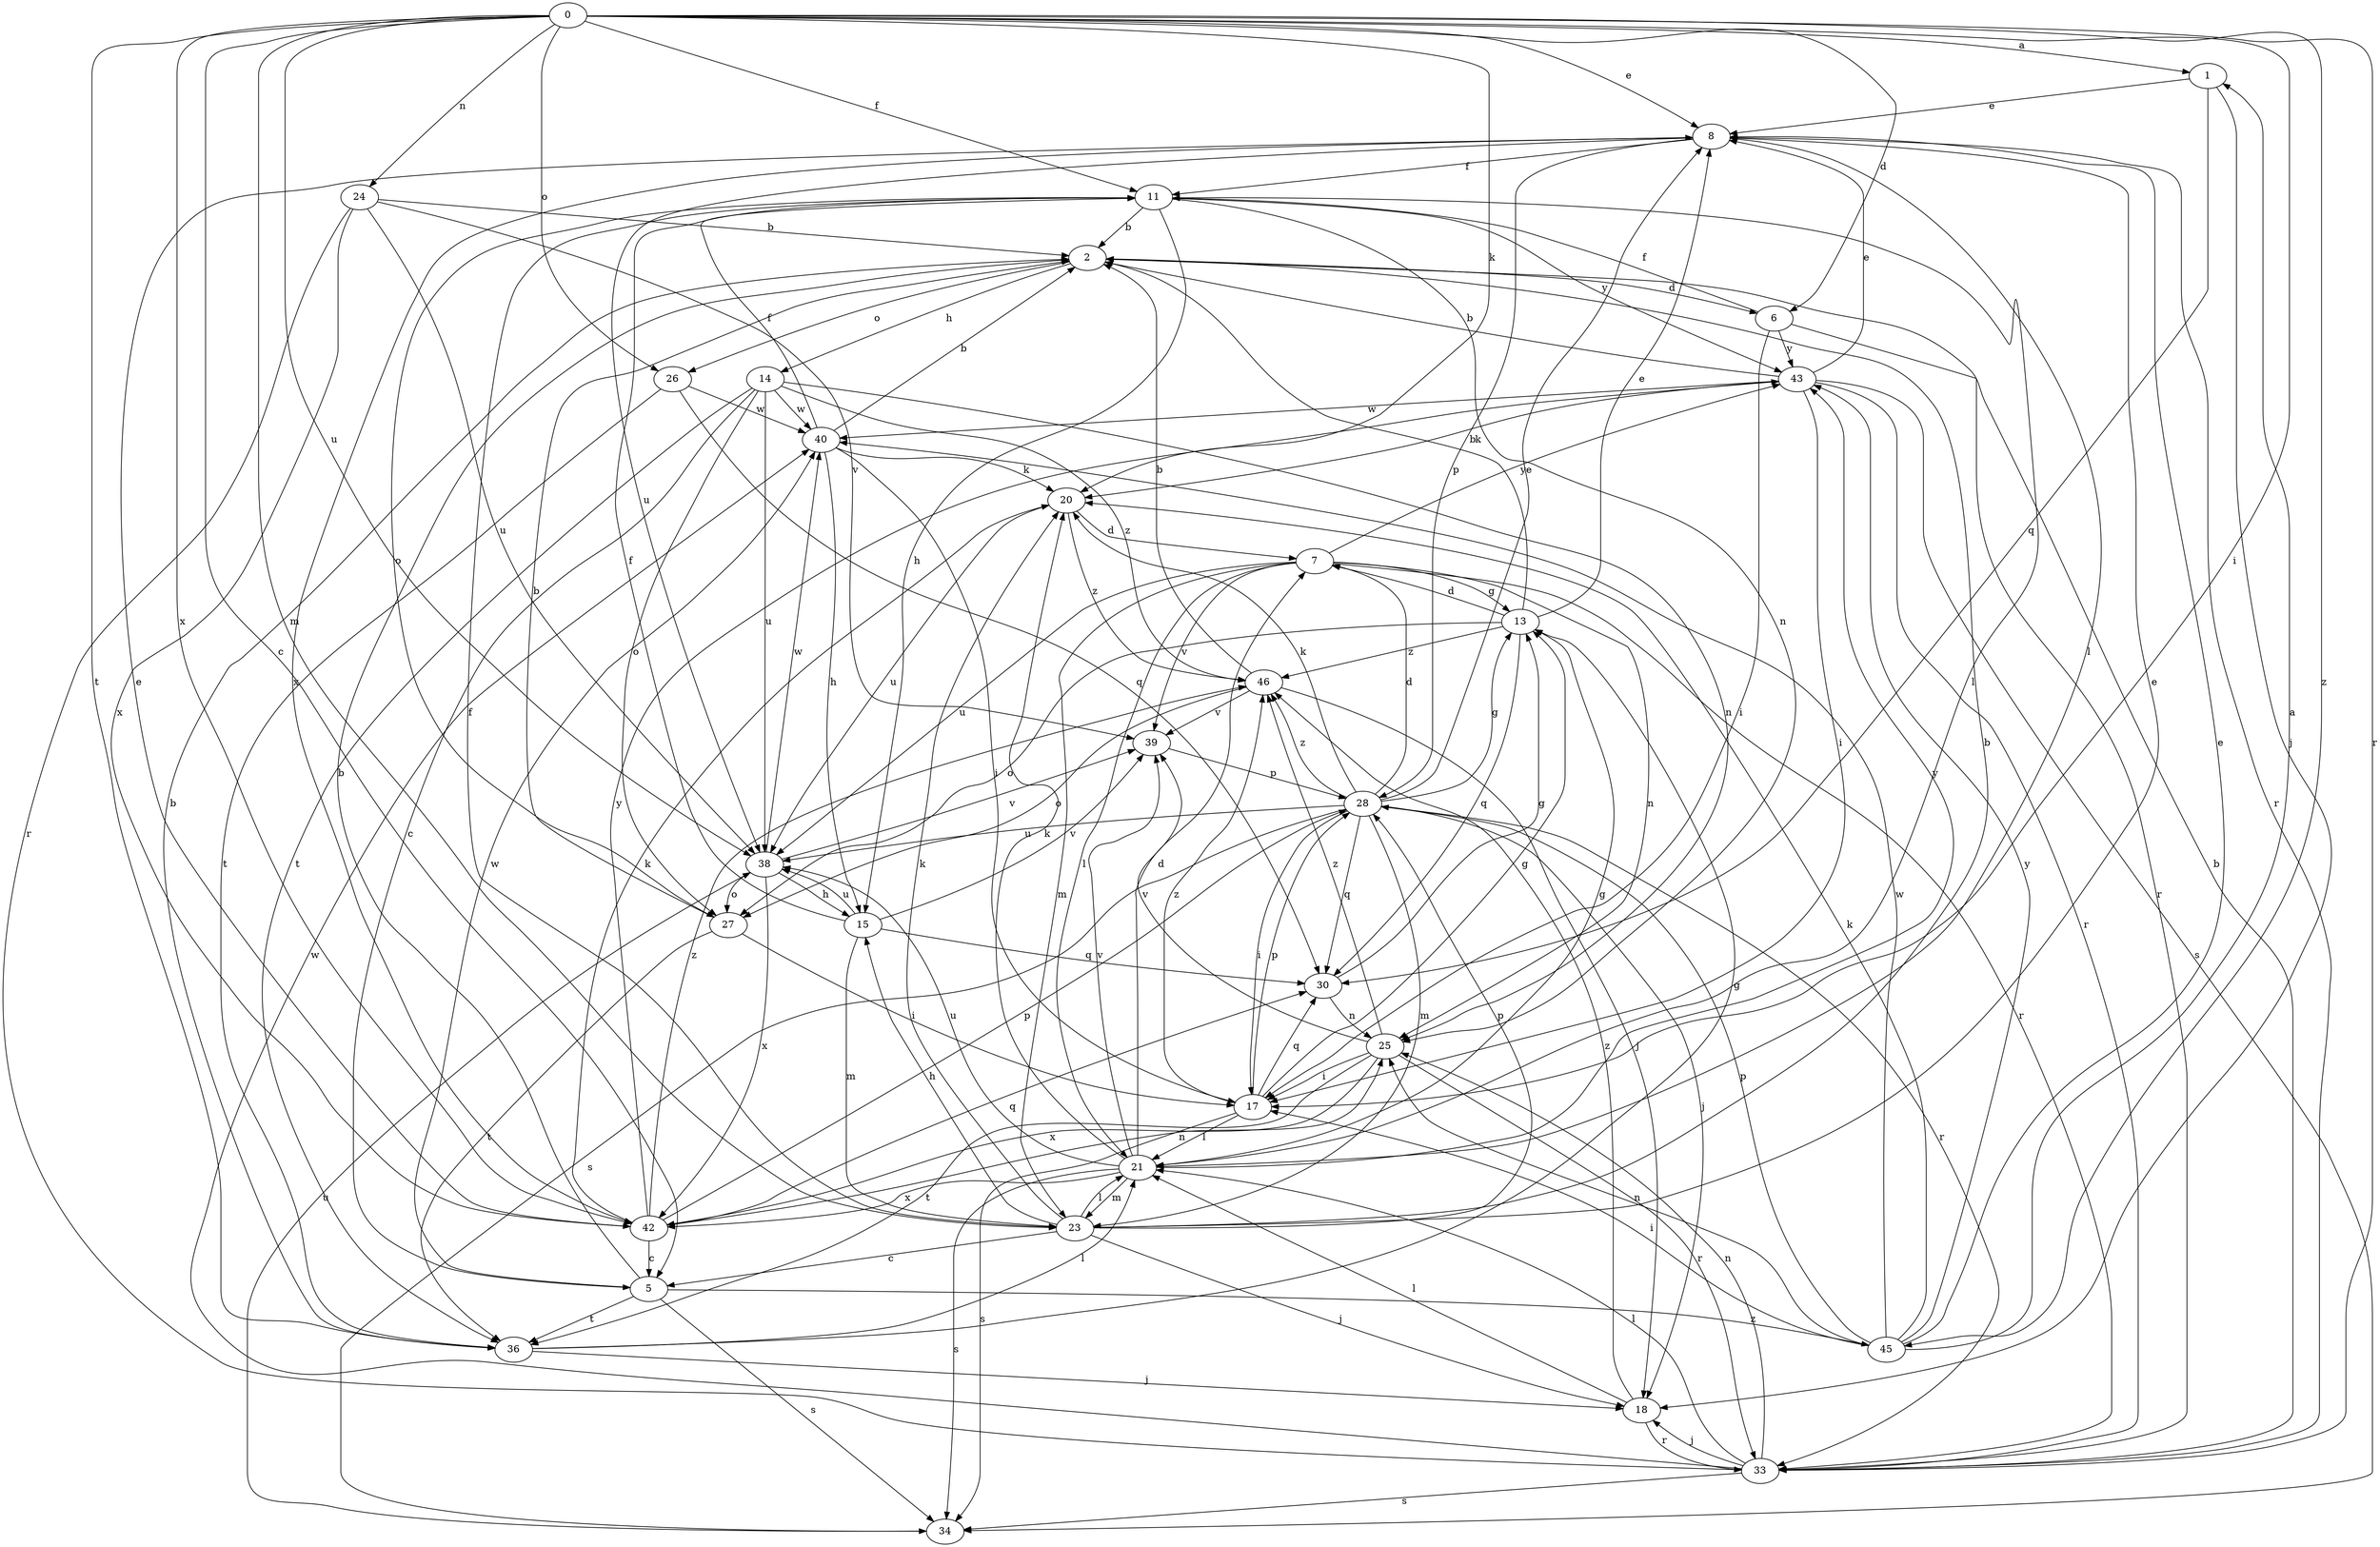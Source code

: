strict digraph  {
0;
1;
2;
5;
6;
7;
8;
11;
13;
14;
15;
17;
18;
20;
21;
23;
24;
25;
26;
27;
28;
30;
33;
34;
36;
38;
39;
40;
42;
43;
45;
46;
0 -> 1  [label=a];
0 -> 5  [label=c];
0 -> 6  [label=d];
0 -> 8  [label=e];
0 -> 11  [label=f];
0 -> 17  [label=i];
0 -> 20  [label=k];
0 -> 23  [label=m];
0 -> 24  [label=n];
0 -> 26  [label=o];
0 -> 33  [label=r];
0 -> 36  [label=t];
0 -> 38  [label=u];
0 -> 42  [label=x];
0 -> 45  [label=z];
1 -> 8  [label=e];
1 -> 18  [label=j];
1 -> 30  [label=q];
2 -> 6  [label=d];
2 -> 14  [label=h];
2 -> 26  [label=o];
5 -> 2  [label=b];
5 -> 34  [label=s];
5 -> 36  [label=t];
5 -> 40  [label=w];
5 -> 45  [label=z];
6 -> 11  [label=f];
6 -> 17  [label=i];
6 -> 33  [label=r];
6 -> 43  [label=y];
7 -> 13  [label=g];
7 -> 21  [label=l];
7 -> 23  [label=m];
7 -> 25  [label=n];
7 -> 33  [label=r];
7 -> 38  [label=u];
7 -> 39  [label=v];
7 -> 43  [label=y];
8 -> 11  [label=f];
8 -> 21  [label=l];
8 -> 28  [label=p];
8 -> 33  [label=r];
8 -> 38  [label=u];
8 -> 42  [label=x];
11 -> 2  [label=b];
11 -> 15  [label=h];
11 -> 21  [label=l];
11 -> 25  [label=n];
11 -> 27  [label=o];
11 -> 43  [label=y];
13 -> 2  [label=b];
13 -> 7  [label=d];
13 -> 8  [label=e];
13 -> 27  [label=o];
13 -> 30  [label=q];
13 -> 46  [label=z];
14 -> 5  [label=c];
14 -> 25  [label=n];
14 -> 27  [label=o];
14 -> 36  [label=t];
14 -> 38  [label=u];
14 -> 40  [label=w];
14 -> 46  [label=z];
15 -> 11  [label=f];
15 -> 23  [label=m];
15 -> 30  [label=q];
15 -> 38  [label=u];
15 -> 39  [label=v];
17 -> 13  [label=g];
17 -> 21  [label=l];
17 -> 28  [label=p];
17 -> 30  [label=q];
17 -> 34  [label=s];
17 -> 46  [label=z];
18 -> 21  [label=l];
18 -> 33  [label=r];
18 -> 46  [label=z];
20 -> 7  [label=d];
20 -> 38  [label=u];
20 -> 46  [label=z];
21 -> 7  [label=d];
21 -> 13  [label=g];
21 -> 20  [label=k];
21 -> 23  [label=m];
21 -> 34  [label=s];
21 -> 38  [label=u];
21 -> 39  [label=v];
21 -> 42  [label=x];
21 -> 43  [label=y];
23 -> 2  [label=b];
23 -> 5  [label=c];
23 -> 8  [label=e];
23 -> 11  [label=f];
23 -> 15  [label=h];
23 -> 18  [label=j];
23 -> 20  [label=k];
23 -> 21  [label=l];
23 -> 28  [label=p];
24 -> 2  [label=b];
24 -> 33  [label=r];
24 -> 38  [label=u];
24 -> 39  [label=v];
24 -> 42  [label=x];
25 -> 17  [label=i];
25 -> 33  [label=r];
25 -> 36  [label=t];
25 -> 39  [label=v];
25 -> 42  [label=x];
25 -> 46  [label=z];
26 -> 30  [label=q];
26 -> 36  [label=t];
26 -> 40  [label=w];
27 -> 2  [label=b];
27 -> 17  [label=i];
27 -> 36  [label=t];
28 -> 7  [label=d];
28 -> 8  [label=e];
28 -> 13  [label=g];
28 -> 17  [label=i];
28 -> 18  [label=j];
28 -> 20  [label=k];
28 -> 23  [label=m];
28 -> 30  [label=q];
28 -> 33  [label=r];
28 -> 34  [label=s];
28 -> 38  [label=u];
28 -> 46  [label=z];
30 -> 13  [label=g];
30 -> 25  [label=n];
33 -> 2  [label=b];
33 -> 18  [label=j];
33 -> 21  [label=l];
33 -> 25  [label=n];
33 -> 34  [label=s];
33 -> 40  [label=w];
34 -> 38  [label=u];
36 -> 2  [label=b];
36 -> 13  [label=g];
36 -> 18  [label=j];
36 -> 21  [label=l];
38 -> 15  [label=h];
38 -> 27  [label=o];
38 -> 39  [label=v];
38 -> 40  [label=w];
38 -> 42  [label=x];
39 -> 28  [label=p];
40 -> 2  [label=b];
40 -> 11  [label=f];
40 -> 15  [label=h];
40 -> 17  [label=i];
40 -> 20  [label=k];
42 -> 5  [label=c];
42 -> 8  [label=e];
42 -> 20  [label=k];
42 -> 25  [label=n];
42 -> 28  [label=p];
42 -> 30  [label=q];
42 -> 43  [label=y];
42 -> 46  [label=z];
43 -> 2  [label=b];
43 -> 8  [label=e];
43 -> 17  [label=i];
43 -> 20  [label=k];
43 -> 33  [label=r];
43 -> 34  [label=s];
43 -> 40  [label=w];
45 -> 1  [label=a];
45 -> 8  [label=e];
45 -> 17  [label=i];
45 -> 20  [label=k];
45 -> 25  [label=n];
45 -> 28  [label=p];
45 -> 40  [label=w];
45 -> 43  [label=y];
46 -> 2  [label=b];
46 -> 18  [label=j];
46 -> 27  [label=o];
46 -> 39  [label=v];
}
